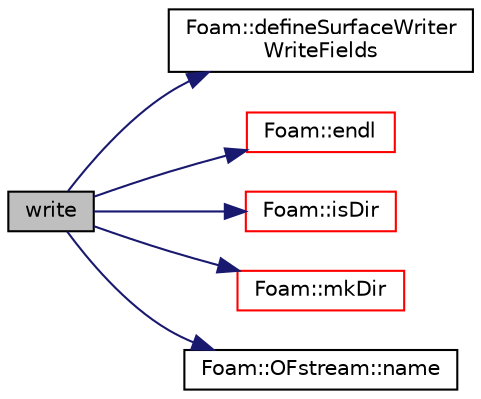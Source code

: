 digraph "write"
{
  bgcolor="transparent";
  edge [fontname="Helvetica",fontsize="10",labelfontname="Helvetica",labelfontsize="10"];
  node [fontname="Helvetica",fontsize="10",shape=record];
  rankdir="LR";
  Node1 [label="write",height=0.2,width=0.4,color="black", fillcolor="grey75", style="filled", fontcolor="black"];
  Node1 -> Node2 [color="midnightblue",fontsize="10",style="solid",fontname="Helvetica"];
  Node2 [label="Foam::defineSurfaceWriter\lWriteFields",height=0.2,width=0.4,color="black",URL="$a10936.html#a4fa9f8d9c26772a0ab6c6a8f6fc01b64"];
  Node1 -> Node3 [color="midnightblue",fontsize="10",style="solid",fontname="Helvetica"];
  Node3 [label="Foam::endl",height=0.2,width=0.4,color="red",URL="$a10936.html#a2db8fe02a0d3909e9351bb4275b23ce4",tooltip="Add newline and flush stream. "];
  Node1 -> Node4 [color="midnightblue",fontsize="10",style="solid",fontname="Helvetica"];
  Node4 [label="Foam::isDir",height=0.2,width=0.4,color="red",URL="$a10936.html#a9c9cf5d33b9c5961f835aefe5d860c5a",tooltip="Does the name exist as a DIRECTORY in the file system? "];
  Node1 -> Node5 [color="midnightblue",fontsize="10",style="solid",fontname="Helvetica"];
  Node5 [label="Foam::mkDir",height=0.2,width=0.4,color="red",URL="$a10936.html#a2ae410f2311adf94d66451b7423fdf4e",tooltip="Make a directory and return an error if it could not be created. "];
  Node1 -> Node6 [color="midnightblue",fontsize="10",style="solid",fontname="Helvetica"];
  Node6 [label="Foam::OFstream::name",height=0.2,width=0.4,color="black",URL="$a01749.html#acd3da3556711337d571c60cf9ffb91cc",tooltip="Return the name of the stream. "];
}
